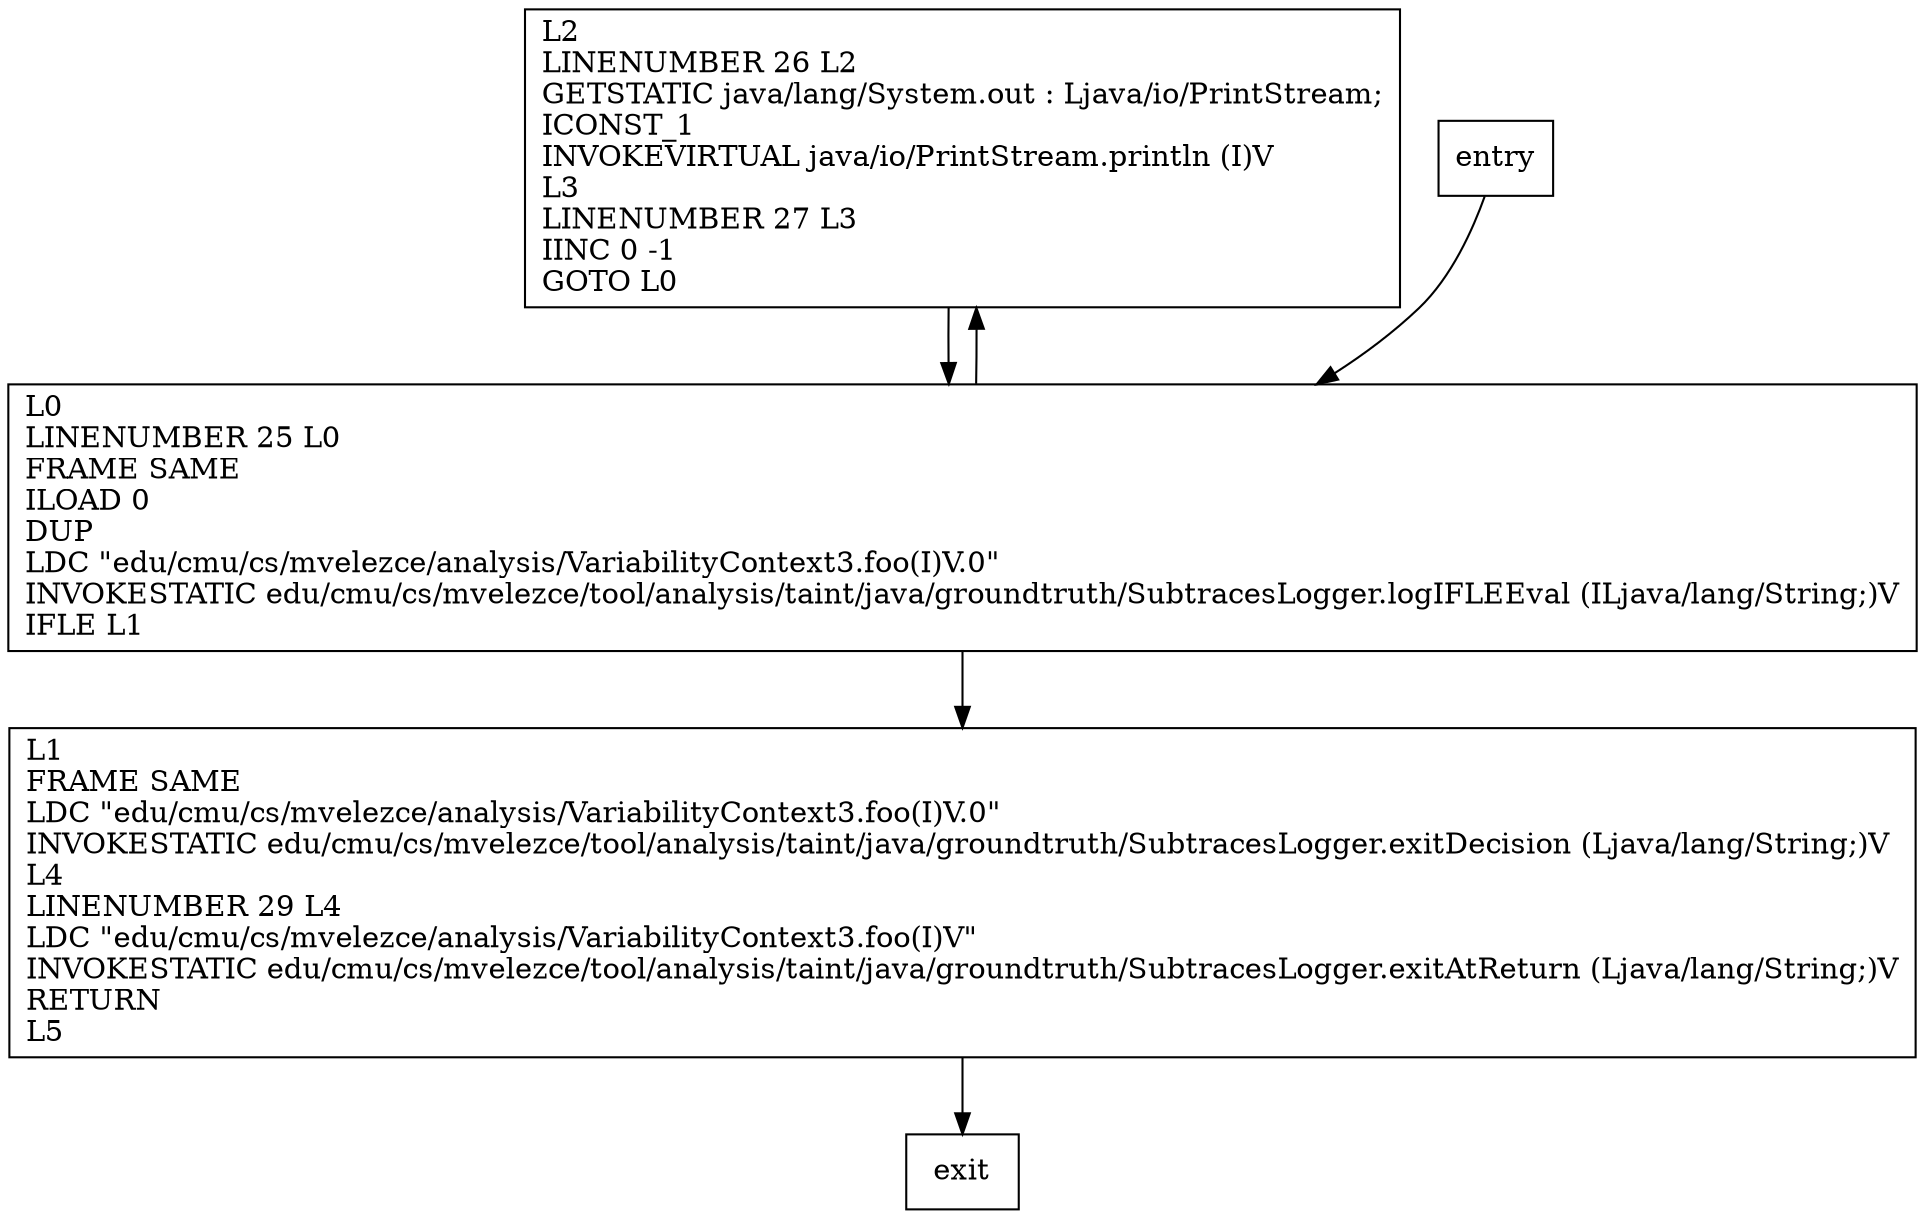 digraph foo {
node [shape=record];
1848431860 [label="L2\lLINENUMBER 26 L2\lGETSTATIC java/lang/System.out : Ljava/io/PrintStream;\lICONST_1\lINVOKEVIRTUAL java/io/PrintStream.println (I)V\lL3\lLINENUMBER 27 L3\lIINC 0 -1\lGOTO L0\l"];
178512087 [label="L0\lLINENUMBER 25 L0\lFRAME SAME\lILOAD 0\lDUP\lLDC \"edu/cmu/cs/mvelezce/analysis/VariabilityContext3.foo(I)V.0\"\lINVOKESTATIC edu/cmu/cs/mvelezce/tool/analysis/taint/java/groundtruth/SubtracesLogger.logIFLEEval (ILjava/lang/String;)V\lIFLE L1\l"];
593714745 [label="L1\lFRAME SAME\lLDC \"edu/cmu/cs/mvelezce/analysis/VariabilityContext3.foo(I)V.0\"\lINVOKESTATIC edu/cmu/cs/mvelezce/tool/analysis/taint/java/groundtruth/SubtracesLogger.exitDecision (Ljava/lang/String;)V\lL4\lLINENUMBER 29 L4\lLDC \"edu/cmu/cs/mvelezce/analysis/VariabilityContext3.foo(I)V\"\lINVOKESTATIC edu/cmu/cs/mvelezce/tool/analysis/taint/java/groundtruth/SubtracesLogger.exitAtReturn (Ljava/lang/String;)V\lRETURN\lL5\l"];
entry;
exit;
entry -> 178512087;
1848431860 -> 178512087;
178512087 -> 1848431860;
178512087 -> 593714745;
593714745 -> exit;
}
